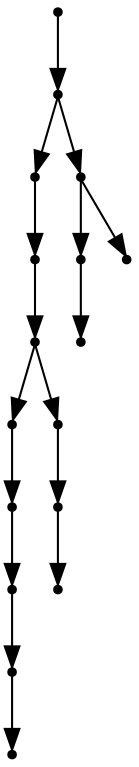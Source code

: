 digraph {
  16 [shape=point];
  15 [shape=point];
  10 [shape=point];
  9 [shape=point];
  8 [shape=point];
  4 [shape=point];
  3 [shape=point];
  2 [shape=point];
  1 [shape=point];
  0 [shape=point];
  7 [shape=point];
  6 [shape=point];
  5 [shape=point];
  14 [shape=point];
  12 [shape=point];
  11 [shape=point];
  13 [shape=point];
16 -> 15;
15 -> 10;
10 -> 9;
9 -> 8;
8 -> 4;
4 -> 3;
3 -> 2;
2 -> 1;
1 -> 0;
8 -> 7;
7 -> 6;
6 -> 5;
15 -> 14;
14 -> 12;
12 -> 11;
14 -> 13;
}

